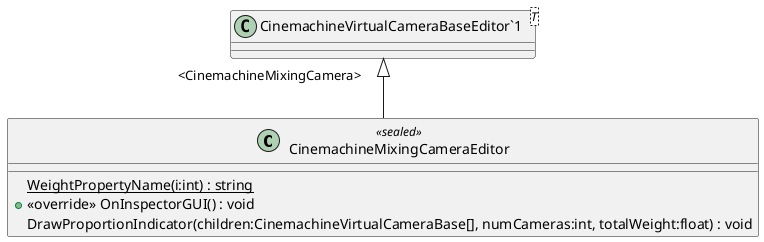 @startuml
class CinemachineMixingCameraEditor <<sealed>> {
    {static} WeightPropertyName(i:int) : string
    + <<override>> OnInspectorGUI() : void
    DrawProportionIndicator(children:CinemachineVirtualCameraBase[], numCameras:int, totalWeight:float) : void
}
class "CinemachineVirtualCameraBaseEditor`1"<T> {
}
"CinemachineVirtualCameraBaseEditor`1" "<CinemachineMixingCamera>" <|-- CinemachineMixingCameraEditor
@enduml
